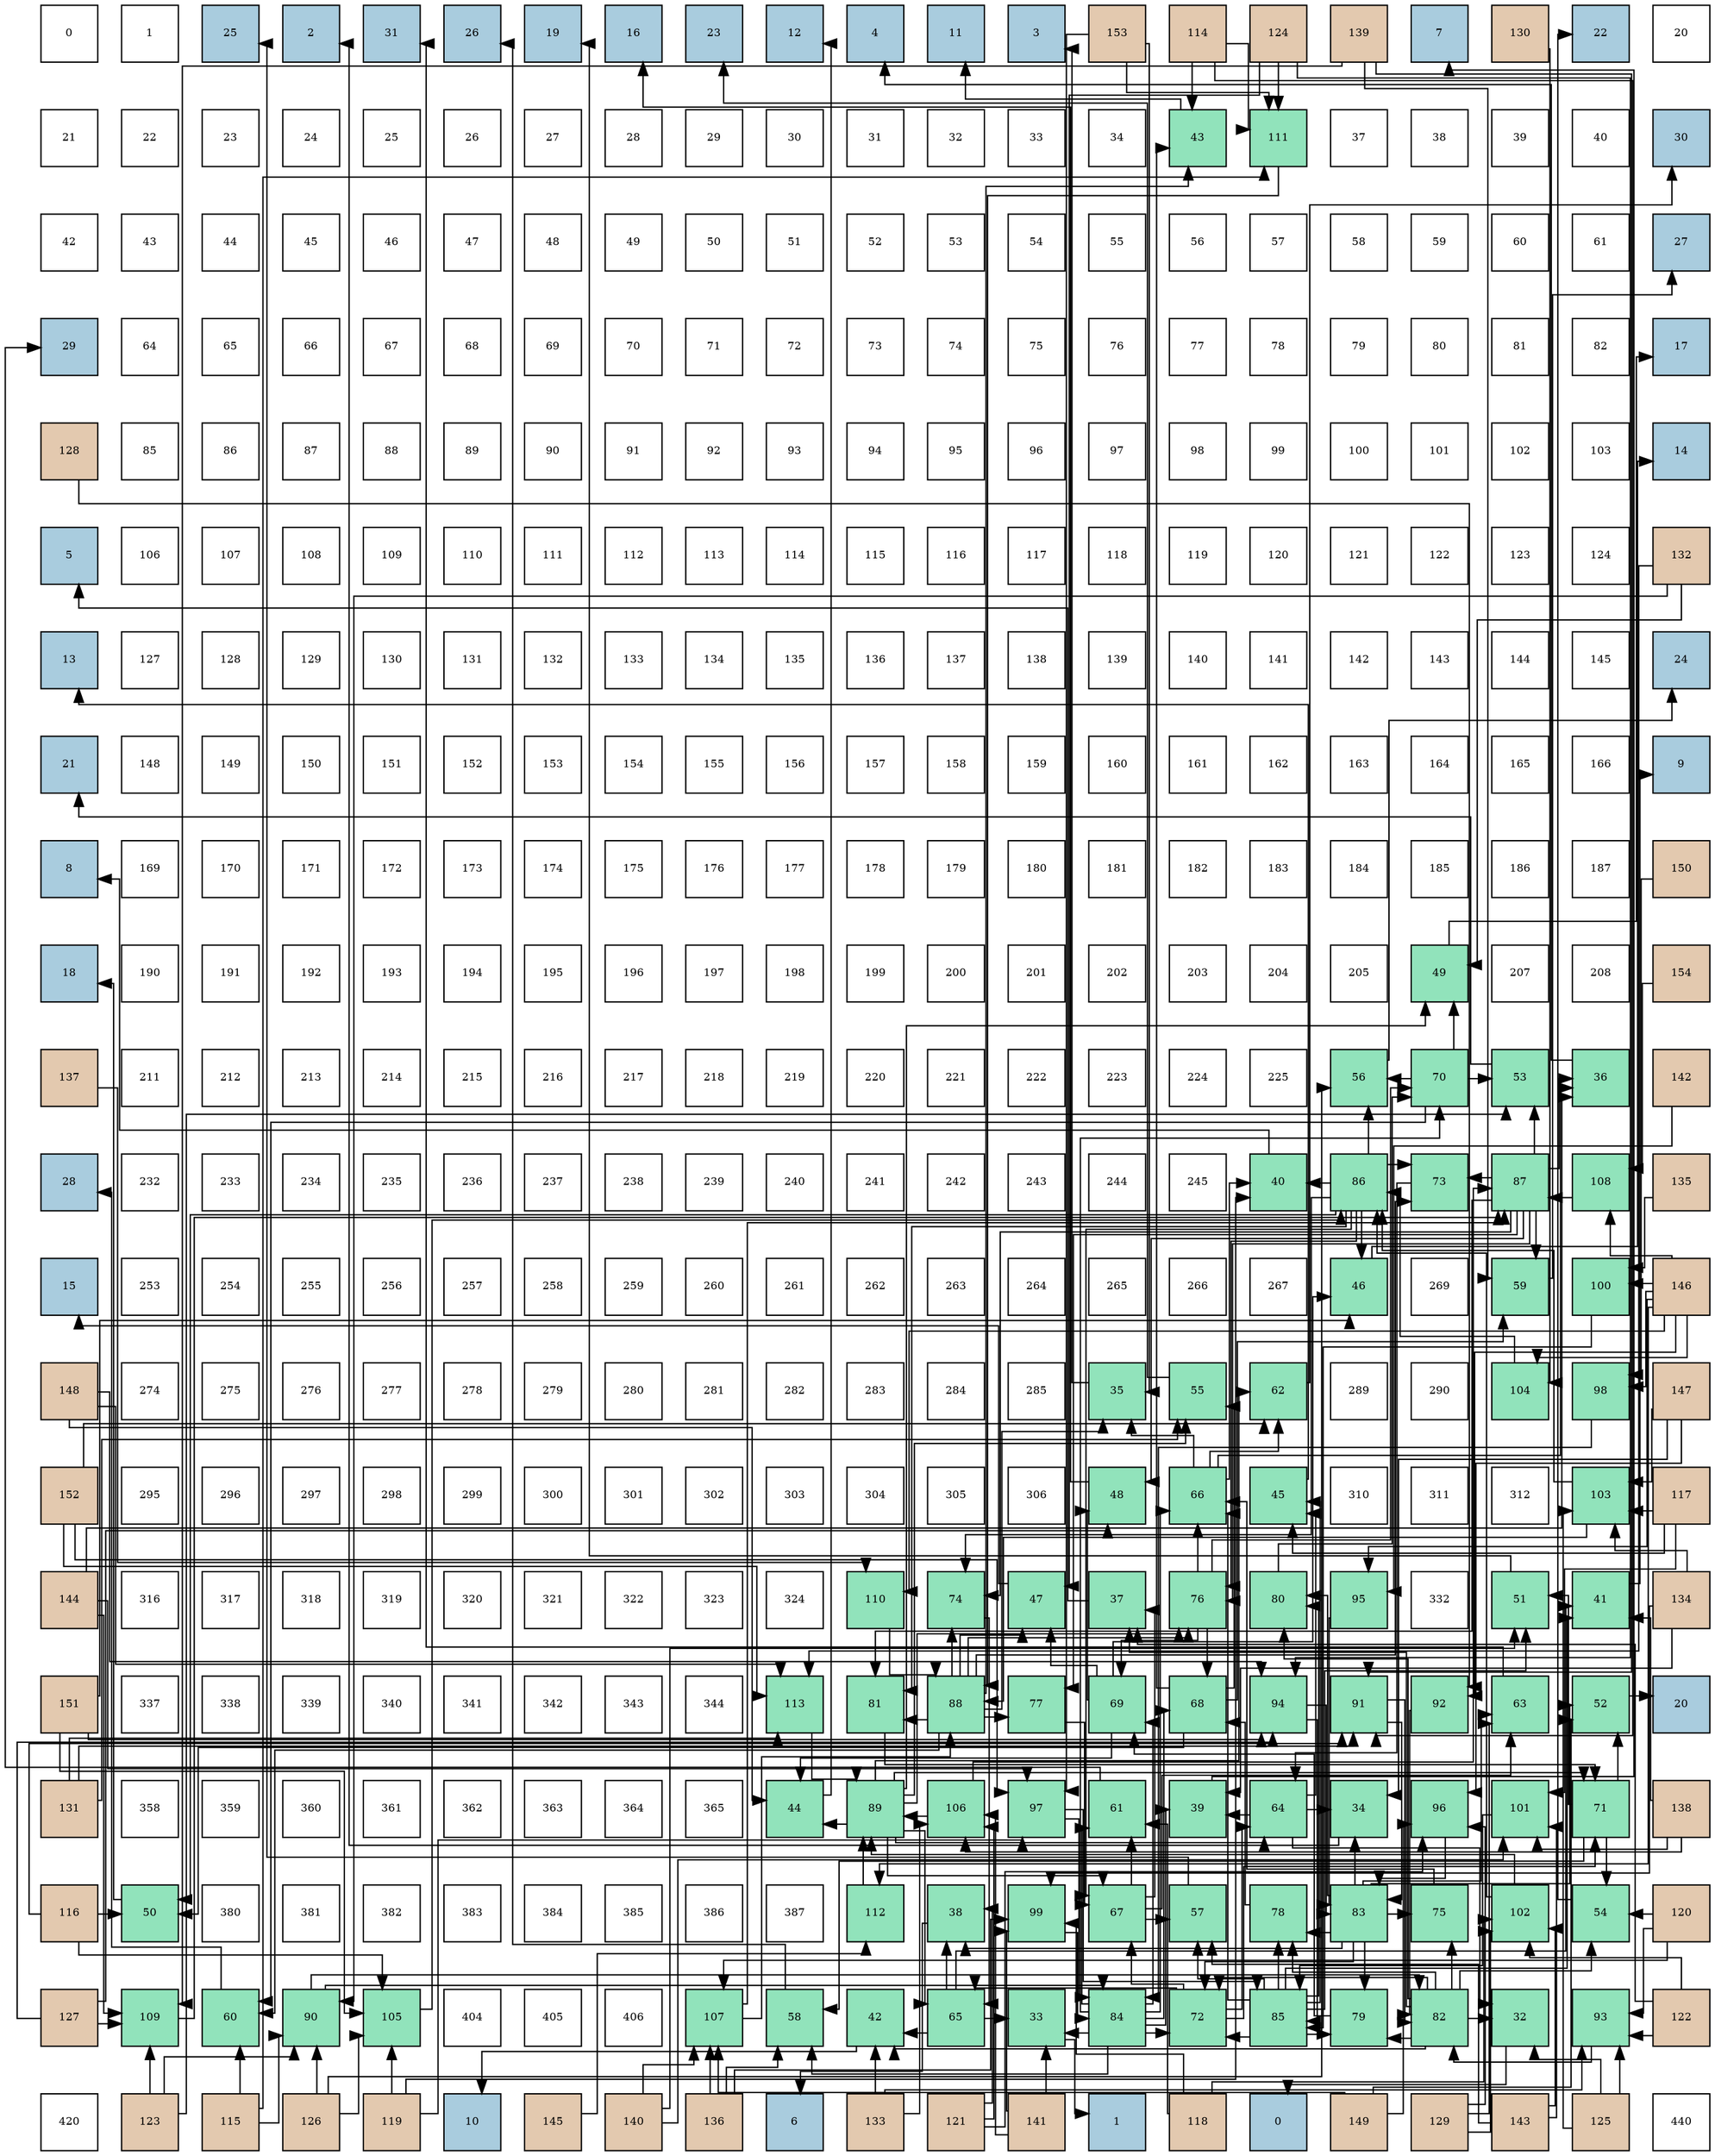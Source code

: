 digraph layout{
 rankdir=TB;
 splines=ortho;
 node [style=filled shape=square fixedsize=true width=0.6];
0[label="0", fontsize=8, fillcolor="#ffffff"];
1[label="1", fontsize=8, fillcolor="#ffffff"];
2[label="25", fontsize=8, fillcolor="#a9ccde"];
3[label="2", fontsize=8, fillcolor="#a9ccde"];
4[label="31", fontsize=8, fillcolor="#a9ccde"];
5[label="26", fontsize=8, fillcolor="#a9ccde"];
6[label="19", fontsize=8, fillcolor="#a9ccde"];
7[label="16", fontsize=8, fillcolor="#a9ccde"];
8[label="23", fontsize=8, fillcolor="#a9ccde"];
9[label="12", fontsize=8, fillcolor="#a9ccde"];
10[label="4", fontsize=8, fillcolor="#a9ccde"];
11[label="11", fontsize=8, fillcolor="#a9ccde"];
12[label="3", fontsize=8, fillcolor="#a9ccde"];
13[label="153", fontsize=8, fillcolor="#e3c9af"];
14[label="114", fontsize=8, fillcolor="#e3c9af"];
15[label="124", fontsize=8, fillcolor="#e3c9af"];
16[label="139", fontsize=8, fillcolor="#e3c9af"];
17[label="7", fontsize=8, fillcolor="#a9ccde"];
18[label="130", fontsize=8, fillcolor="#e3c9af"];
19[label="22", fontsize=8, fillcolor="#a9ccde"];
20[label="20", fontsize=8, fillcolor="#ffffff"];
21[label="21", fontsize=8, fillcolor="#ffffff"];
22[label="22", fontsize=8, fillcolor="#ffffff"];
23[label="23", fontsize=8, fillcolor="#ffffff"];
24[label="24", fontsize=8, fillcolor="#ffffff"];
25[label="25", fontsize=8, fillcolor="#ffffff"];
26[label="26", fontsize=8, fillcolor="#ffffff"];
27[label="27", fontsize=8, fillcolor="#ffffff"];
28[label="28", fontsize=8, fillcolor="#ffffff"];
29[label="29", fontsize=8, fillcolor="#ffffff"];
30[label="30", fontsize=8, fillcolor="#ffffff"];
31[label="31", fontsize=8, fillcolor="#ffffff"];
32[label="32", fontsize=8, fillcolor="#ffffff"];
33[label="33", fontsize=8, fillcolor="#ffffff"];
34[label="34", fontsize=8, fillcolor="#ffffff"];
35[label="43", fontsize=8, fillcolor="#91e3bb"];
36[label="111", fontsize=8, fillcolor="#91e3bb"];
37[label="37", fontsize=8, fillcolor="#ffffff"];
38[label="38", fontsize=8, fillcolor="#ffffff"];
39[label="39", fontsize=8, fillcolor="#ffffff"];
40[label="40", fontsize=8, fillcolor="#ffffff"];
41[label="30", fontsize=8, fillcolor="#a9ccde"];
42[label="42", fontsize=8, fillcolor="#ffffff"];
43[label="43", fontsize=8, fillcolor="#ffffff"];
44[label="44", fontsize=8, fillcolor="#ffffff"];
45[label="45", fontsize=8, fillcolor="#ffffff"];
46[label="46", fontsize=8, fillcolor="#ffffff"];
47[label="47", fontsize=8, fillcolor="#ffffff"];
48[label="48", fontsize=8, fillcolor="#ffffff"];
49[label="49", fontsize=8, fillcolor="#ffffff"];
50[label="50", fontsize=8, fillcolor="#ffffff"];
51[label="51", fontsize=8, fillcolor="#ffffff"];
52[label="52", fontsize=8, fillcolor="#ffffff"];
53[label="53", fontsize=8, fillcolor="#ffffff"];
54[label="54", fontsize=8, fillcolor="#ffffff"];
55[label="55", fontsize=8, fillcolor="#ffffff"];
56[label="56", fontsize=8, fillcolor="#ffffff"];
57[label="57", fontsize=8, fillcolor="#ffffff"];
58[label="58", fontsize=8, fillcolor="#ffffff"];
59[label="59", fontsize=8, fillcolor="#ffffff"];
60[label="60", fontsize=8, fillcolor="#ffffff"];
61[label="61", fontsize=8, fillcolor="#ffffff"];
62[label="27", fontsize=8, fillcolor="#a9ccde"];
63[label="29", fontsize=8, fillcolor="#a9ccde"];
64[label="64", fontsize=8, fillcolor="#ffffff"];
65[label="65", fontsize=8, fillcolor="#ffffff"];
66[label="66", fontsize=8, fillcolor="#ffffff"];
67[label="67", fontsize=8, fillcolor="#ffffff"];
68[label="68", fontsize=8, fillcolor="#ffffff"];
69[label="69", fontsize=8, fillcolor="#ffffff"];
70[label="70", fontsize=8, fillcolor="#ffffff"];
71[label="71", fontsize=8, fillcolor="#ffffff"];
72[label="72", fontsize=8, fillcolor="#ffffff"];
73[label="73", fontsize=8, fillcolor="#ffffff"];
74[label="74", fontsize=8, fillcolor="#ffffff"];
75[label="75", fontsize=8, fillcolor="#ffffff"];
76[label="76", fontsize=8, fillcolor="#ffffff"];
77[label="77", fontsize=8, fillcolor="#ffffff"];
78[label="78", fontsize=8, fillcolor="#ffffff"];
79[label="79", fontsize=8, fillcolor="#ffffff"];
80[label="80", fontsize=8, fillcolor="#ffffff"];
81[label="81", fontsize=8, fillcolor="#ffffff"];
82[label="82", fontsize=8, fillcolor="#ffffff"];
83[label="17", fontsize=8, fillcolor="#a9ccde"];
84[label="128", fontsize=8, fillcolor="#e3c9af"];
85[label="85", fontsize=8, fillcolor="#ffffff"];
86[label="86", fontsize=8, fillcolor="#ffffff"];
87[label="87", fontsize=8, fillcolor="#ffffff"];
88[label="88", fontsize=8, fillcolor="#ffffff"];
89[label="89", fontsize=8, fillcolor="#ffffff"];
90[label="90", fontsize=8, fillcolor="#ffffff"];
91[label="91", fontsize=8, fillcolor="#ffffff"];
92[label="92", fontsize=8, fillcolor="#ffffff"];
93[label="93", fontsize=8, fillcolor="#ffffff"];
94[label="94", fontsize=8, fillcolor="#ffffff"];
95[label="95", fontsize=8, fillcolor="#ffffff"];
96[label="96", fontsize=8, fillcolor="#ffffff"];
97[label="97", fontsize=8, fillcolor="#ffffff"];
98[label="98", fontsize=8, fillcolor="#ffffff"];
99[label="99", fontsize=8, fillcolor="#ffffff"];
100[label="100", fontsize=8, fillcolor="#ffffff"];
101[label="101", fontsize=8, fillcolor="#ffffff"];
102[label="102", fontsize=8, fillcolor="#ffffff"];
103[label="103", fontsize=8, fillcolor="#ffffff"];
104[label="14", fontsize=8, fillcolor="#a9ccde"];
105[label="5", fontsize=8, fillcolor="#a9ccde"];
106[label="106", fontsize=8, fillcolor="#ffffff"];
107[label="107", fontsize=8, fillcolor="#ffffff"];
108[label="108", fontsize=8, fillcolor="#ffffff"];
109[label="109", fontsize=8, fillcolor="#ffffff"];
110[label="110", fontsize=8, fillcolor="#ffffff"];
111[label="111", fontsize=8, fillcolor="#ffffff"];
112[label="112", fontsize=8, fillcolor="#ffffff"];
113[label="113", fontsize=8, fillcolor="#ffffff"];
114[label="114", fontsize=8, fillcolor="#ffffff"];
115[label="115", fontsize=8, fillcolor="#ffffff"];
116[label="116", fontsize=8, fillcolor="#ffffff"];
117[label="117", fontsize=8, fillcolor="#ffffff"];
118[label="118", fontsize=8, fillcolor="#ffffff"];
119[label="119", fontsize=8, fillcolor="#ffffff"];
120[label="120", fontsize=8, fillcolor="#ffffff"];
121[label="121", fontsize=8, fillcolor="#ffffff"];
122[label="122", fontsize=8, fillcolor="#ffffff"];
123[label="123", fontsize=8, fillcolor="#ffffff"];
124[label="124", fontsize=8, fillcolor="#ffffff"];
125[label="132", fontsize=8, fillcolor="#e3c9af"];
126[label="13", fontsize=8, fillcolor="#a9ccde"];
127[label="127", fontsize=8, fillcolor="#ffffff"];
128[label="128", fontsize=8, fillcolor="#ffffff"];
129[label="129", fontsize=8, fillcolor="#ffffff"];
130[label="130", fontsize=8, fillcolor="#ffffff"];
131[label="131", fontsize=8, fillcolor="#ffffff"];
132[label="132", fontsize=8, fillcolor="#ffffff"];
133[label="133", fontsize=8, fillcolor="#ffffff"];
134[label="134", fontsize=8, fillcolor="#ffffff"];
135[label="135", fontsize=8, fillcolor="#ffffff"];
136[label="136", fontsize=8, fillcolor="#ffffff"];
137[label="137", fontsize=8, fillcolor="#ffffff"];
138[label="138", fontsize=8, fillcolor="#ffffff"];
139[label="139", fontsize=8, fillcolor="#ffffff"];
140[label="140", fontsize=8, fillcolor="#ffffff"];
141[label="141", fontsize=8, fillcolor="#ffffff"];
142[label="142", fontsize=8, fillcolor="#ffffff"];
143[label="143", fontsize=8, fillcolor="#ffffff"];
144[label="144", fontsize=8, fillcolor="#ffffff"];
145[label="145", fontsize=8, fillcolor="#ffffff"];
146[label="24", fontsize=8, fillcolor="#a9ccde"];
147[label="21", fontsize=8, fillcolor="#a9ccde"];
148[label="148", fontsize=8, fillcolor="#ffffff"];
149[label="149", fontsize=8, fillcolor="#ffffff"];
150[label="150", fontsize=8, fillcolor="#ffffff"];
151[label="151", fontsize=8, fillcolor="#ffffff"];
152[label="152", fontsize=8, fillcolor="#ffffff"];
153[label="153", fontsize=8, fillcolor="#ffffff"];
154[label="154", fontsize=8, fillcolor="#ffffff"];
155[label="155", fontsize=8, fillcolor="#ffffff"];
156[label="156", fontsize=8, fillcolor="#ffffff"];
157[label="157", fontsize=8, fillcolor="#ffffff"];
158[label="158", fontsize=8, fillcolor="#ffffff"];
159[label="159", fontsize=8, fillcolor="#ffffff"];
160[label="160", fontsize=8, fillcolor="#ffffff"];
161[label="161", fontsize=8, fillcolor="#ffffff"];
162[label="162", fontsize=8, fillcolor="#ffffff"];
163[label="163", fontsize=8, fillcolor="#ffffff"];
164[label="164", fontsize=8, fillcolor="#ffffff"];
165[label="165", fontsize=8, fillcolor="#ffffff"];
166[label="166", fontsize=8, fillcolor="#ffffff"];
167[label="9", fontsize=8, fillcolor="#a9ccde"];
168[label="8", fontsize=8, fillcolor="#a9ccde"];
169[label="169", fontsize=8, fillcolor="#ffffff"];
170[label="170", fontsize=8, fillcolor="#ffffff"];
171[label="171", fontsize=8, fillcolor="#ffffff"];
172[label="172", fontsize=8, fillcolor="#ffffff"];
173[label="173", fontsize=8, fillcolor="#ffffff"];
174[label="174", fontsize=8, fillcolor="#ffffff"];
175[label="175", fontsize=8, fillcolor="#ffffff"];
176[label="176", fontsize=8, fillcolor="#ffffff"];
177[label="177", fontsize=8, fillcolor="#ffffff"];
178[label="178", fontsize=8, fillcolor="#ffffff"];
179[label="179", fontsize=8, fillcolor="#ffffff"];
180[label="180", fontsize=8, fillcolor="#ffffff"];
181[label="181", fontsize=8, fillcolor="#ffffff"];
182[label="182", fontsize=8, fillcolor="#ffffff"];
183[label="183", fontsize=8, fillcolor="#ffffff"];
184[label="184", fontsize=8, fillcolor="#ffffff"];
185[label="185", fontsize=8, fillcolor="#ffffff"];
186[label="186", fontsize=8, fillcolor="#ffffff"];
187[label="187", fontsize=8, fillcolor="#ffffff"];
188[label="150", fontsize=8, fillcolor="#e3c9af"];
189[label="18", fontsize=8, fillcolor="#a9ccde"];
190[label="190", fontsize=8, fillcolor="#ffffff"];
191[label="191", fontsize=8, fillcolor="#ffffff"];
192[label="192", fontsize=8, fillcolor="#ffffff"];
193[label="193", fontsize=8, fillcolor="#ffffff"];
194[label="194", fontsize=8, fillcolor="#ffffff"];
195[label="195", fontsize=8, fillcolor="#ffffff"];
196[label="196", fontsize=8, fillcolor="#ffffff"];
197[label="197", fontsize=8, fillcolor="#ffffff"];
198[label="198", fontsize=8, fillcolor="#ffffff"];
199[label="199", fontsize=8, fillcolor="#ffffff"];
200[label="200", fontsize=8, fillcolor="#ffffff"];
201[label="201", fontsize=8, fillcolor="#ffffff"];
202[label="202", fontsize=8, fillcolor="#ffffff"];
203[label="203", fontsize=8, fillcolor="#ffffff"];
204[label="204", fontsize=8, fillcolor="#ffffff"];
205[label="205", fontsize=8, fillcolor="#ffffff"];
206[label="49", fontsize=8, fillcolor="#91e3bb"];
207[label="207", fontsize=8, fillcolor="#ffffff"];
208[label="208", fontsize=8, fillcolor="#ffffff"];
209[label="154", fontsize=8, fillcolor="#e3c9af"];
210[label="137", fontsize=8, fillcolor="#e3c9af"];
211[label="211", fontsize=8, fillcolor="#ffffff"];
212[label="212", fontsize=8, fillcolor="#ffffff"];
213[label="213", fontsize=8, fillcolor="#ffffff"];
214[label="214", fontsize=8, fillcolor="#ffffff"];
215[label="215", fontsize=8, fillcolor="#ffffff"];
216[label="216", fontsize=8, fillcolor="#ffffff"];
217[label="217", fontsize=8, fillcolor="#ffffff"];
218[label="218", fontsize=8, fillcolor="#ffffff"];
219[label="219", fontsize=8, fillcolor="#ffffff"];
220[label="220", fontsize=8, fillcolor="#ffffff"];
221[label="221", fontsize=8, fillcolor="#ffffff"];
222[label="222", fontsize=8, fillcolor="#ffffff"];
223[label="223", fontsize=8, fillcolor="#ffffff"];
224[label="224", fontsize=8, fillcolor="#ffffff"];
225[label="225", fontsize=8, fillcolor="#ffffff"];
226[label="56", fontsize=8, fillcolor="#91e3bb"];
227[label="70", fontsize=8, fillcolor="#91e3bb"];
228[label="53", fontsize=8, fillcolor="#91e3bb"];
229[label="36", fontsize=8, fillcolor="#91e3bb"];
230[label="142", fontsize=8, fillcolor="#e3c9af"];
231[label="28", fontsize=8, fillcolor="#a9ccde"];
232[label="232", fontsize=8, fillcolor="#ffffff"];
233[label="233", fontsize=8, fillcolor="#ffffff"];
234[label="234", fontsize=8, fillcolor="#ffffff"];
235[label="235", fontsize=8, fillcolor="#ffffff"];
236[label="236", fontsize=8, fillcolor="#ffffff"];
237[label="237", fontsize=8, fillcolor="#ffffff"];
238[label="238", fontsize=8, fillcolor="#ffffff"];
239[label="239", fontsize=8, fillcolor="#ffffff"];
240[label="240", fontsize=8, fillcolor="#ffffff"];
241[label="241", fontsize=8, fillcolor="#ffffff"];
242[label="242", fontsize=8, fillcolor="#ffffff"];
243[label="243", fontsize=8, fillcolor="#ffffff"];
244[label="244", fontsize=8, fillcolor="#ffffff"];
245[label="245", fontsize=8, fillcolor="#ffffff"];
246[label="40", fontsize=8, fillcolor="#91e3bb"];
247[label="86", fontsize=8, fillcolor="#91e3bb"];
248[label="73", fontsize=8, fillcolor="#91e3bb"];
249[label="87", fontsize=8, fillcolor="#91e3bb"];
250[label="108", fontsize=8, fillcolor="#91e3bb"];
251[label="135", fontsize=8, fillcolor="#e3c9af"];
252[label="15", fontsize=8, fillcolor="#a9ccde"];
253[label="253", fontsize=8, fillcolor="#ffffff"];
254[label="254", fontsize=8, fillcolor="#ffffff"];
255[label="255", fontsize=8, fillcolor="#ffffff"];
256[label="256", fontsize=8, fillcolor="#ffffff"];
257[label="257", fontsize=8, fillcolor="#ffffff"];
258[label="258", fontsize=8, fillcolor="#ffffff"];
259[label="259", fontsize=8, fillcolor="#ffffff"];
260[label="260", fontsize=8, fillcolor="#ffffff"];
261[label="261", fontsize=8, fillcolor="#ffffff"];
262[label="262", fontsize=8, fillcolor="#ffffff"];
263[label="263", fontsize=8, fillcolor="#ffffff"];
264[label="264", fontsize=8, fillcolor="#ffffff"];
265[label="265", fontsize=8, fillcolor="#ffffff"];
266[label="266", fontsize=8, fillcolor="#ffffff"];
267[label="267", fontsize=8, fillcolor="#ffffff"];
268[label="46", fontsize=8, fillcolor="#91e3bb"];
269[label="269", fontsize=8, fillcolor="#ffffff"];
270[label="59", fontsize=8, fillcolor="#91e3bb"];
271[label="100", fontsize=8, fillcolor="#91e3bb"];
272[label="146", fontsize=8, fillcolor="#e3c9af"];
273[label="148", fontsize=8, fillcolor="#e3c9af"];
274[label="274", fontsize=8, fillcolor="#ffffff"];
275[label="275", fontsize=8, fillcolor="#ffffff"];
276[label="276", fontsize=8, fillcolor="#ffffff"];
277[label="277", fontsize=8, fillcolor="#ffffff"];
278[label="278", fontsize=8, fillcolor="#ffffff"];
279[label="279", fontsize=8, fillcolor="#ffffff"];
280[label="280", fontsize=8, fillcolor="#ffffff"];
281[label="281", fontsize=8, fillcolor="#ffffff"];
282[label="282", fontsize=8, fillcolor="#ffffff"];
283[label="283", fontsize=8, fillcolor="#ffffff"];
284[label="284", fontsize=8, fillcolor="#ffffff"];
285[label="285", fontsize=8, fillcolor="#ffffff"];
286[label="35", fontsize=8, fillcolor="#91e3bb"];
287[label="55", fontsize=8, fillcolor="#91e3bb"];
288[label="62", fontsize=8, fillcolor="#91e3bb"];
289[label="289", fontsize=8, fillcolor="#ffffff"];
290[label="290", fontsize=8, fillcolor="#ffffff"];
291[label="104", fontsize=8, fillcolor="#91e3bb"];
292[label="98", fontsize=8, fillcolor="#91e3bb"];
293[label="147", fontsize=8, fillcolor="#e3c9af"];
294[label="152", fontsize=8, fillcolor="#e3c9af"];
295[label="295", fontsize=8, fillcolor="#ffffff"];
296[label="296", fontsize=8, fillcolor="#ffffff"];
297[label="297", fontsize=8, fillcolor="#ffffff"];
298[label="298", fontsize=8, fillcolor="#ffffff"];
299[label="299", fontsize=8, fillcolor="#ffffff"];
300[label="300", fontsize=8, fillcolor="#ffffff"];
301[label="301", fontsize=8, fillcolor="#ffffff"];
302[label="302", fontsize=8, fillcolor="#ffffff"];
303[label="303", fontsize=8, fillcolor="#ffffff"];
304[label="304", fontsize=8, fillcolor="#ffffff"];
305[label="305", fontsize=8, fillcolor="#ffffff"];
306[label="306", fontsize=8, fillcolor="#ffffff"];
307[label="48", fontsize=8, fillcolor="#91e3bb"];
308[label="66", fontsize=8, fillcolor="#91e3bb"];
309[label="45", fontsize=8, fillcolor="#91e3bb"];
310[label="310", fontsize=8, fillcolor="#ffffff"];
311[label="311", fontsize=8, fillcolor="#ffffff"];
312[label="312", fontsize=8, fillcolor="#ffffff"];
313[label="103", fontsize=8, fillcolor="#91e3bb"];
314[label="117", fontsize=8, fillcolor="#e3c9af"];
315[label="144", fontsize=8, fillcolor="#e3c9af"];
316[label="316", fontsize=8, fillcolor="#ffffff"];
317[label="317", fontsize=8, fillcolor="#ffffff"];
318[label="318", fontsize=8, fillcolor="#ffffff"];
319[label="319", fontsize=8, fillcolor="#ffffff"];
320[label="320", fontsize=8, fillcolor="#ffffff"];
321[label="321", fontsize=8, fillcolor="#ffffff"];
322[label="322", fontsize=8, fillcolor="#ffffff"];
323[label="323", fontsize=8, fillcolor="#ffffff"];
324[label="324", fontsize=8, fillcolor="#ffffff"];
325[label="110", fontsize=8, fillcolor="#91e3bb"];
326[label="74", fontsize=8, fillcolor="#91e3bb"];
327[label="47", fontsize=8, fillcolor="#91e3bb"];
328[label="37", fontsize=8, fillcolor="#91e3bb"];
329[label="76", fontsize=8, fillcolor="#91e3bb"];
330[label="80", fontsize=8, fillcolor="#91e3bb"];
331[label="95", fontsize=8, fillcolor="#91e3bb"];
332[label="332", fontsize=8, fillcolor="#ffffff"];
333[label="51", fontsize=8, fillcolor="#91e3bb"];
334[label="41", fontsize=8, fillcolor="#91e3bb"];
335[label="134", fontsize=8, fillcolor="#e3c9af"];
336[label="151", fontsize=8, fillcolor="#e3c9af"];
337[label="337", fontsize=8, fillcolor="#ffffff"];
338[label="338", fontsize=8, fillcolor="#ffffff"];
339[label="339", fontsize=8, fillcolor="#ffffff"];
340[label="340", fontsize=8, fillcolor="#ffffff"];
341[label="341", fontsize=8, fillcolor="#ffffff"];
342[label="342", fontsize=8, fillcolor="#ffffff"];
343[label="343", fontsize=8, fillcolor="#ffffff"];
344[label="344", fontsize=8, fillcolor="#ffffff"];
345[label="113", fontsize=8, fillcolor="#91e3bb"];
346[label="81", fontsize=8, fillcolor="#91e3bb"];
347[label="88", fontsize=8, fillcolor="#91e3bb"];
348[label="77", fontsize=8, fillcolor="#91e3bb"];
349[label="69", fontsize=8, fillcolor="#91e3bb"];
350[label="68", fontsize=8, fillcolor="#91e3bb"];
351[label="94", fontsize=8, fillcolor="#91e3bb"];
352[label="91", fontsize=8, fillcolor="#91e3bb"];
353[label="92", fontsize=8, fillcolor="#91e3bb"];
354[label="63", fontsize=8, fillcolor="#91e3bb"];
355[label="52", fontsize=8, fillcolor="#91e3bb"];
356[label="20", fontsize=8, fillcolor="#a9ccde"];
357[label="131", fontsize=8, fillcolor="#e3c9af"];
358[label="358", fontsize=8, fillcolor="#ffffff"];
359[label="359", fontsize=8, fillcolor="#ffffff"];
360[label="360", fontsize=8, fillcolor="#ffffff"];
361[label="361", fontsize=8, fillcolor="#ffffff"];
362[label="362", fontsize=8, fillcolor="#ffffff"];
363[label="363", fontsize=8, fillcolor="#ffffff"];
364[label="364", fontsize=8, fillcolor="#ffffff"];
365[label="365", fontsize=8, fillcolor="#ffffff"];
366[label="44", fontsize=8, fillcolor="#91e3bb"];
367[label="89", fontsize=8, fillcolor="#91e3bb"];
368[label="106", fontsize=8, fillcolor="#91e3bb"];
369[label="97", fontsize=8, fillcolor="#91e3bb"];
370[label="61", fontsize=8, fillcolor="#91e3bb"];
371[label="39", fontsize=8, fillcolor="#91e3bb"];
372[label="64", fontsize=8, fillcolor="#91e3bb"];
373[label="34", fontsize=8, fillcolor="#91e3bb"];
374[label="96", fontsize=8, fillcolor="#91e3bb"];
375[label="101", fontsize=8, fillcolor="#91e3bb"];
376[label="71", fontsize=8, fillcolor="#91e3bb"];
377[label="138", fontsize=8, fillcolor="#e3c9af"];
378[label="116", fontsize=8, fillcolor="#e3c9af"];
379[label="50", fontsize=8, fillcolor="#91e3bb"];
380[label="380", fontsize=8, fillcolor="#ffffff"];
381[label="381", fontsize=8, fillcolor="#ffffff"];
382[label="382", fontsize=8, fillcolor="#ffffff"];
383[label="383", fontsize=8, fillcolor="#ffffff"];
384[label="384", fontsize=8, fillcolor="#ffffff"];
385[label="385", fontsize=8, fillcolor="#ffffff"];
386[label="386", fontsize=8, fillcolor="#ffffff"];
387[label="387", fontsize=8, fillcolor="#ffffff"];
388[label="112", fontsize=8, fillcolor="#91e3bb"];
389[label="38", fontsize=8, fillcolor="#91e3bb"];
390[label="99", fontsize=8, fillcolor="#91e3bb"];
391[label="67", fontsize=8, fillcolor="#91e3bb"];
392[label="57", fontsize=8, fillcolor="#91e3bb"];
393[label="78", fontsize=8, fillcolor="#91e3bb"];
394[label="83", fontsize=8, fillcolor="#91e3bb"];
395[label="75", fontsize=8, fillcolor="#91e3bb"];
396[label="102", fontsize=8, fillcolor="#91e3bb"];
397[label="54", fontsize=8, fillcolor="#91e3bb"];
398[label="120", fontsize=8, fillcolor="#e3c9af"];
399[label="127", fontsize=8, fillcolor="#e3c9af"];
400[label="109", fontsize=8, fillcolor="#91e3bb"];
401[label="60", fontsize=8, fillcolor="#91e3bb"];
402[label="90", fontsize=8, fillcolor="#91e3bb"];
403[label="105", fontsize=8, fillcolor="#91e3bb"];
404[label="404", fontsize=8, fillcolor="#ffffff"];
405[label="405", fontsize=8, fillcolor="#ffffff"];
406[label="406", fontsize=8, fillcolor="#ffffff"];
407[label="107", fontsize=8, fillcolor="#91e3bb"];
408[label="58", fontsize=8, fillcolor="#91e3bb"];
409[label="42", fontsize=8, fillcolor="#91e3bb"];
410[label="65", fontsize=8, fillcolor="#91e3bb"];
411[label="33", fontsize=8, fillcolor="#91e3bb"];
412[label="84", fontsize=8, fillcolor="#91e3bb"];
413[label="72", fontsize=8, fillcolor="#91e3bb"];
414[label="85", fontsize=8, fillcolor="#91e3bb"];
415[label="79", fontsize=8, fillcolor="#91e3bb"];
416[label="82", fontsize=8, fillcolor="#91e3bb"];
417[label="32", fontsize=8, fillcolor="#91e3bb"];
418[label="93", fontsize=8, fillcolor="#91e3bb"];
419[label="122", fontsize=8, fillcolor="#e3c9af"];
420[label="420", fontsize=8, fillcolor="#ffffff"];
421[label="123", fontsize=8, fillcolor="#e3c9af"];
422[label="115", fontsize=8, fillcolor="#e3c9af"];
423[label="126", fontsize=8, fillcolor="#e3c9af"];
424[label="119", fontsize=8, fillcolor="#e3c9af"];
425[label="10", fontsize=8, fillcolor="#a9ccde"];
426[label="145", fontsize=8, fillcolor="#e3c9af"];
427[label="140", fontsize=8, fillcolor="#e3c9af"];
428[label="136", fontsize=8, fillcolor="#e3c9af"];
429[label="6", fontsize=8, fillcolor="#a9ccde"];
430[label="133", fontsize=8, fillcolor="#e3c9af"];
431[label="121", fontsize=8, fillcolor="#e3c9af"];
432[label="141", fontsize=8, fillcolor="#e3c9af"];
433[label="1", fontsize=8, fillcolor="#a9ccde"];
434[label="118", fontsize=8, fillcolor="#e3c9af"];
435[label="0", fontsize=8, fillcolor="#a9ccde"];
436[label="149", fontsize=8, fillcolor="#e3c9af"];
437[label="129", fontsize=8, fillcolor="#e3c9af"];
438[label="143", fontsize=8, fillcolor="#e3c9af"];
439[label="125", fontsize=8, fillcolor="#e3c9af"];
440[label="440", fontsize=8, fillcolor="#ffffff"];
edge [constraint=false, style=vis];417 -> 435;
411 -> 433;
373 -> 3;
286 -> 12;
229 -> 10;
328 -> 105;
389 -> 429;
371 -> 17;
246 -> 168;
334 -> 167;
409 -> 425;
35 -> 11;
366 -> 9;
309 -> 126;
268 -> 104;
327 -> 252;
307 -> 7;
206 -> 83;
379 -> 189;
333 -> 6;
355 -> 356;
228 -> 147;
397 -> 19;
287 -> 8;
226 -> 146;
392 -> 2;
408 -> 5;
270 -> 62;
401 -> 231;
370 -> 63;
288 -> 41;
354 -> 4;
372 -> 417;
372 -> 373;
372 -> 371;
372 -> 309;
410 -> 411;
410 -> 389;
410 -> 334;
410 -> 409;
308 -> 286;
308 -> 229;
308 -> 246;
308 -> 288;
391 -> 328;
391 -> 392;
391 -> 370;
391 -> 354;
350 -> 35;
350 -> 379;
350 -> 287;
350 -> 270;
349 -> 366;
349 -> 268;
349 -> 327;
349 -> 307;
227 -> 206;
227 -> 228;
227 -> 226;
227 -> 401;
376 -> 333;
376 -> 355;
376 -> 397;
376 -> 408;
413 -> 372;
413 -> 410;
413 -> 391;
413 -> 376;
248 -> 372;
326 -> 410;
395 -> 308;
329 -> 308;
329 -> 350;
329 -> 349;
329 -> 227;
348 -> 391;
393 -> 350;
415 -> 349;
330 -> 227;
346 -> 376;
416 -> 417;
416 -> 328;
416 -> 409;
416 -> 397;
416 -> 413;
416 -> 395;
416 -> 393;
416 -> 415;
416 -> 330;
394 -> 373;
394 -> 389;
394 -> 355;
394 -> 354;
394 -> 413;
394 -> 395;
394 -> 393;
394 -> 415;
394 -> 330;
412 -> 411;
412 -> 371;
412 -> 408;
412 -> 370;
412 -> 308;
412 -> 350;
412 -> 349;
412 -> 227;
412 -> 413;
414 -> 334;
414 -> 309;
414 -> 333;
414 -> 392;
414 -> 308;
414 -> 413;
414 -> 393;
414 -> 415;
414 -> 330;
247 -> 246;
247 -> 268;
247 -> 379;
247 -> 226;
247 -> 391;
247 -> 248;
247 -> 326;
247 -> 329;
247 -> 346;
249 -> 229;
249 -> 307;
249 -> 228;
249 -> 270;
249 -> 248;
249 -> 326;
249 -> 329;
249 -> 348;
249 -> 346;
347 -> 286;
347 -> 35;
347 -> 327;
347 -> 401;
347 -> 248;
347 -> 326;
347 -> 329;
347 -> 348;
347 -> 346;
367 -> 366;
367 -> 206;
367 -> 287;
367 -> 288;
367 -> 372;
367 -> 410;
367 -> 391;
367 -> 376;
367 -> 329;
402 -> 416;
402 -> 412;
352 -> 416;
352 -> 394;
353 -> 416;
418 -> 416;
351 -> 394;
351 -> 414;
331 -> 394;
374 -> 394;
369 -> 412;
369 -> 414;
292 -> 412;
390 -> 412;
271 -> 414;
375 -> 414;
396 -> 247;
396 -> 367;
313 -> 247;
313 -> 347;
291 -> 247;
403 -> 247;
368 -> 249;
368 -> 367;
407 -> 249;
407 -> 347;
250 -> 249;
400 -> 249;
325 -> 347;
36 -> 347;
388 -> 367;
345 -> 367;
14 -> 35;
14 -> 352;
14 -> 36;
422 -> 401;
422 -> 402;
422 -> 36;
378 -> 379;
378 -> 352;
378 -> 403;
314 -> 309;
314 -> 375;
314 -> 313;
434 -> 370;
434 -> 390;
434 -> 396;
424 -> 246;
424 -> 369;
424 -> 403;
398 -> 397;
398 -> 418;
398 -> 407;
431 -> 389;
431 -> 374;
431 -> 368;
419 -> 328;
419 -> 418;
419 -> 396;
421 -> 228;
421 -> 402;
421 -> 400;
15 -> 327;
15 -> 351;
15 -> 36;
439 -> 417;
439 -> 418;
439 -> 313;
423 -> 226;
423 -> 402;
423 -> 403;
399 -> 307;
399 -> 351;
399 -> 400;
84 -> 353;
437 -> 354;
437 -> 374;
437 -> 396;
18 -> 291;
357 -> 287;
357 -> 352;
357 -> 345;
125 -> 206;
125 -> 402;
125 -> 345;
430 -> 409;
430 -> 418;
430 -> 368;
335 -> 371;
335 -> 390;
335 -> 313;
251 -> 271;
428 -> 408;
428 -> 390;
428 -> 407;
210 -> 325;
377 -> 334;
377 -> 375;
377 -> 368;
16 -> 270;
16 -> 352;
16 -> 400;
427 -> 333;
427 -> 375;
427 -> 407;
432 -> 411;
432 -> 390;
432 -> 368;
230 -> 331;
438 -> 392;
438 -> 375;
438 -> 396;
315 -> 229;
315 -> 369;
315 -> 400;
426 -> 388;
272 -> 353;
272 -> 331;
272 -> 292;
272 -> 271;
272 -> 291;
272 -> 250;
272 -> 325;
272 -> 388;
293 -> 373;
293 -> 374;
293 -> 313;
273 -> 366;
273 -> 351;
273 -> 345;
436 -> 355;
436 -> 374;
436 -> 407;
188 -> 292;
336 -> 268;
336 -> 351;
336 -> 403;
294 -> 288;
294 -> 369;
294 -> 345;
13 -> 286;
13 -> 369;
13 -> 36;
209 -> 250;
edge [constraint=true, style=invis];
0 -> 21 -> 42 -> 63 -> 84 -> 105 -> 126 -> 147 -> 168 -> 189 -> 210 -> 231 -> 252 -> 273 -> 294 -> 315 -> 336 -> 357 -> 378 -> 399 -> 420;
1 -> 22 -> 43 -> 64 -> 85 -> 106 -> 127 -> 148 -> 169 -> 190 -> 211 -> 232 -> 253 -> 274 -> 295 -> 316 -> 337 -> 358 -> 379 -> 400 -> 421;
2 -> 23 -> 44 -> 65 -> 86 -> 107 -> 128 -> 149 -> 170 -> 191 -> 212 -> 233 -> 254 -> 275 -> 296 -> 317 -> 338 -> 359 -> 380 -> 401 -> 422;
3 -> 24 -> 45 -> 66 -> 87 -> 108 -> 129 -> 150 -> 171 -> 192 -> 213 -> 234 -> 255 -> 276 -> 297 -> 318 -> 339 -> 360 -> 381 -> 402 -> 423;
4 -> 25 -> 46 -> 67 -> 88 -> 109 -> 130 -> 151 -> 172 -> 193 -> 214 -> 235 -> 256 -> 277 -> 298 -> 319 -> 340 -> 361 -> 382 -> 403 -> 424;
5 -> 26 -> 47 -> 68 -> 89 -> 110 -> 131 -> 152 -> 173 -> 194 -> 215 -> 236 -> 257 -> 278 -> 299 -> 320 -> 341 -> 362 -> 383 -> 404 -> 425;
6 -> 27 -> 48 -> 69 -> 90 -> 111 -> 132 -> 153 -> 174 -> 195 -> 216 -> 237 -> 258 -> 279 -> 300 -> 321 -> 342 -> 363 -> 384 -> 405 -> 426;
7 -> 28 -> 49 -> 70 -> 91 -> 112 -> 133 -> 154 -> 175 -> 196 -> 217 -> 238 -> 259 -> 280 -> 301 -> 322 -> 343 -> 364 -> 385 -> 406 -> 427;
8 -> 29 -> 50 -> 71 -> 92 -> 113 -> 134 -> 155 -> 176 -> 197 -> 218 -> 239 -> 260 -> 281 -> 302 -> 323 -> 344 -> 365 -> 386 -> 407 -> 428;
9 -> 30 -> 51 -> 72 -> 93 -> 114 -> 135 -> 156 -> 177 -> 198 -> 219 -> 240 -> 261 -> 282 -> 303 -> 324 -> 345 -> 366 -> 387 -> 408 -> 429;
10 -> 31 -> 52 -> 73 -> 94 -> 115 -> 136 -> 157 -> 178 -> 199 -> 220 -> 241 -> 262 -> 283 -> 304 -> 325 -> 346 -> 367 -> 388 -> 409 -> 430;
11 -> 32 -> 53 -> 74 -> 95 -> 116 -> 137 -> 158 -> 179 -> 200 -> 221 -> 242 -> 263 -> 284 -> 305 -> 326 -> 347 -> 368 -> 389 -> 410 -> 431;
12 -> 33 -> 54 -> 75 -> 96 -> 117 -> 138 -> 159 -> 180 -> 201 -> 222 -> 243 -> 264 -> 285 -> 306 -> 327 -> 348 -> 369 -> 390 -> 411 -> 432;
13 -> 34 -> 55 -> 76 -> 97 -> 118 -> 139 -> 160 -> 181 -> 202 -> 223 -> 244 -> 265 -> 286 -> 307 -> 328 -> 349 -> 370 -> 391 -> 412 -> 433;
14 -> 35 -> 56 -> 77 -> 98 -> 119 -> 140 -> 161 -> 182 -> 203 -> 224 -> 245 -> 266 -> 287 -> 308 -> 329 -> 350 -> 371 -> 392 -> 413 -> 434;
15 -> 36 -> 57 -> 78 -> 99 -> 120 -> 141 -> 162 -> 183 -> 204 -> 225 -> 246 -> 267 -> 288 -> 309 -> 330 -> 351 -> 372 -> 393 -> 414 -> 435;
16 -> 37 -> 58 -> 79 -> 100 -> 121 -> 142 -> 163 -> 184 -> 205 -> 226 -> 247 -> 268 -> 289 -> 310 -> 331 -> 352 -> 373 -> 394 -> 415 -> 436;
17 -> 38 -> 59 -> 80 -> 101 -> 122 -> 143 -> 164 -> 185 -> 206 -> 227 -> 248 -> 269 -> 290 -> 311 -> 332 -> 353 -> 374 -> 395 -> 416 -> 437;
18 -> 39 -> 60 -> 81 -> 102 -> 123 -> 144 -> 165 -> 186 -> 207 -> 228 -> 249 -> 270 -> 291 -> 312 -> 333 -> 354 -> 375 -> 396 -> 417 -> 438;
19 -> 40 -> 61 -> 82 -> 103 -> 124 -> 145 -> 166 -> 187 -> 208 -> 229 -> 250 -> 271 -> 292 -> 313 -> 334 -> 355 -> 376 -> 397 -> 418 -> 439;
20 -> 41 -> 62 -> 83 -> 104 -> 125 -> 146 -> 167 -> 188 -> 209 -> 230 -> 251 -> 272 -> 293 -> 314 -> 335 -> 356 -> 377 -> 398 -> 419 -> 440;
rank = same {0 -> 1 -> 2 -> 3 -> 4 -> 5 -> 6 -> 7 -> 8 -> 9 -> 10 -> 11 -> 12 -> 13 -> 14 -> 15 -> 16 -> 17 -> 18 -> 19 -> 20};
rank = same {21 -> 22 -> 23 -> 24 -> 25 -> 26 -> 27 -> 28 -> 29 -> 30 -> 31 -> 32 -> 33 -> 34 -> 35 -> 36 -> 37 -> 38 -> 39 -> 40 -> 41};
rank = same {42 -> 43 -> 44 -> 45 -> 46 -> 47 -> 48 -> 49 -> 50 -> 51 -> 52 -> 53 -> 54 -> 55 -> 56 -> 57 -> 58 -> 59 -> 60 -> 61 -> 62};
rank = same {63 -> 64 -> 65 -> 66 -> 67 -> 68 -> 69 -> 70 -> 71 -> 72 -> 73 -> 74 -> 75 -> 76 -> 77 -> 78 -> 79 -> 80 -> 81 -> 82 -> 83};
rank = same {84 -> 85 -> 86 -> 87 -> 88 -> 89 -> 90 -> 91 -> 92 -> 93 -> 94 -> 95 -> 96 -> 97 -> 98 -> 99 -> 100 -> 101 -> 102 -> 103 -> 104};
rank = same {105 -> 106 -> 107 -> 108 -> 109 -> 110 -> 111 -> 112 -> 113 -> 114 -> 115 -> 116 -> 117 -> 118 -> 119 -> 120 -> 121 -> 122 -> 123 -> 124 -> 125};
rank = same {126 -> 127 -> 128 -> 129 -> 130 -> 131 -> 132 -> 133 -> 134 -> 135 -> 136 -> 137 -> 138 -> 139 -> 140 -> 141 -> 142 -> 143 -> 144 -> 145 -> 146};
rank = same {147 -> 148 -> 149 -> 150 -> 151 -> 152 -> 153 -> 154 -> 155 -> 156 -> 157 -> 158 -> 159 -> 160 -> 161 -> 162 -> 163 -> 164 -> 165 -> 166 -> 167};
rank = same {168 -> 169 -> 170 -> 171 -> 172 -> 173 -> 174 -> 175 -> 176 -> 177 -> 178 -> 179 -> 180 -> 181 -> 182 -> 183 -> 184 -> 185 -> 186 -> 187 -> 188};
rank = same {189 -> 190 -> 191 -> 192 -> 193 -> 194 -> 195 -> 196 -> 197 -> 198 -> 199 -> 200 -> 201 -> 202 -> 203 -> 204 -> 205 -> 206 -> 207 -> 208 -> 209};
rank = same {210 -> 211 -> 212 -> 213 -> 214 -> 215 -> 216 -> 217 -> 218 -> 219 -> 220 -> 221 -> 222 -> 223 -> 224 -> 225 -> 226 -> 227 -> 228 -> 229 -> 230};
rank = same {231 -> 232 -> 233 -> 234 -> 235 -> 236 -> 237 -> 238 -> 239 -> 240 -> 241 -> 242 -> 243 -> 244 -> 245 -> 246 -> 247 -> 248 -> 249 -> 250 -> 251};
rank = same {252 -> 253 -> 254 -> 255 -> 256 -> 257 -> 258 -> 259 -> 260 -> 261 -> 262 -> 263 -> 264 -> 265 -> 266 -> 267 -> 268 -> 269 -> 270 -> 271 -> 272};
rank = same {273 -> 274 -> 275 -> 276 -> 277 -> 278 -> 279 -> 280 -> 281 -> 282 -> 283 -> 284 -> 285 -> 286 -> 287 -> 288 -> 289 -> 290 -> 291 -> 292 -> 293};
rank = same {294 -> 295 -> 296 -> 297 -> 298 -> 299 -> 300 -> 301 -> 302 -> 303 -> 304 -> 305 -> 306 -> 307 -> 308 -> 309 -> 310 -> 311 -> 312 -> 313 -> 314};
rank = same {315 -> 316 -> 317 -> 318 -> 319 -> 320 -> 321 -> 322 -> 323 -> 324 -> 325 -> 326 -> 327 -> 328 -> 329 -> 330 -> 331 -> 332 -> 333 -> 334 -> 335};
rank = same {336 -> 337 -> 338 -> 339 -> 340 -> 341 -> 342 -> 343 -> 344 -> 345 -> 346 -> 347 -> 348 -> 349 -> 350 -> 351 -> 352 -> 353 -> 354 -> 355 -> 356};
rank = same {357 -> 358 -> 359 -> 360 -> 361 -> 362 -> 363 -> 364 -> 365 -> 366 -> 367 -> 368 -> 369 -> 370 -> 371 -> 372 -> 373 -> 374 -> 375 -> 376 -> 377};
rank = same {378 -> 379 -> 380 -> 381 -> 382 -> 383 -> 384 -> 385 -> 386 -> 387 -> 388 -> 389 -> 390 -> 391 -> 392 -> 393 -> 394 -> 395 -> 396 -> 397 -> 398};
rank = same {399 -> 400 -> 401 -> 402 -> 403 -> 404 -> 405 -> 406 -> 407 -> 408 -> 409 -> 410 -> 411 -> 412 -> 413 -> 414 -> 415 -> 416 -> 417 -> 418 -> 419};
rank = same {420 -> 421 -> 422 -> 423 -> 424 -> 425 -> 426 -> 427 -> 428 -> 429 -> 430 -> 431 -> 432 -> 433 -> 434 -> 435 -> 436 -> 437 -> 438 -> 439 -> 440};
}